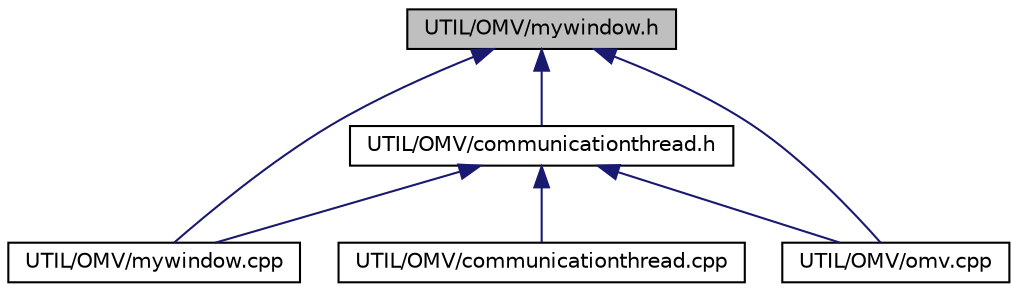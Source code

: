 digraph "UTIL/OMV/mywindow.h"
{
 // LATEX_PDF_SIZE
  edge [fontname="Helvetica",fontsize="10",labelfontname="Helvetica",labelfontsize="10"];
  node [fontname="Helvetica",fontsize="10",shape=record];
  Node1 [label="UTIL/OMV/mywindow.h",height=0.2,width=0.4,color="black", fillcolor="grey75", style="filled", fontcolor="black",tooltip="manages the window and its components"];
  Node1 -> Node2 [dir="back",color="midnightblue",fontsize="10",style="solid",fontname="Helvetica"];
  Node2 [label="UTIL/OMV/communicationthread.h",height=0.2,width=0.4,color="black", fillcolor="white", style="filled",URL="$communicationthread_8h.html",tooltip="this thread is to process the communication between the simulator and the visualisor"];
  Node2 -> Node3 [dir="back",color="midnightblue",fontsize="10",style="solid",fontname="Helvetica"];
  Node3 [label="UTIL/OMV/communicationthread.cpp",height=0.2,width=0.4,color="black", fillcolor="white", style="filled",URL="$communicationthread_8cpp.html",tooltip="this thread is to process the communication between the simulator and the visualisor"];
  Node2 -> Node4 [dir="back",color="midnightblue",fontsize="10",style="solid",fontname="Helvetica"];
  Node4 [label="UTIL/OMV/mywindow.cpp",height=0.2,width=0.4,color="black", fillcolor="white", style="filled",URL="$mywindow_8cpp.html",tooltip="manages the window and its components"];
  Node2 -> Node5 [dir="back",color="midnightblue",fontsize="10",style="solid",fontname="Helvetica"];
  Node5 [label="UTIL/OMV/omv.cpp",height=0.2,width=0.4,color="black", fillcolor="white", style="filled",URL="$omv_8cpp.html",tooltip="openair mobility visualisor"];
  Node1 -> Node4 [dir="back",color="midnightblue",fontsize="10",style="solid",fontname="Helvetica"];
  Node1 -> Node5 [dir="back",color="midnightblue",fontsize="10",style="solid",fontname="Helvetica"];
}
